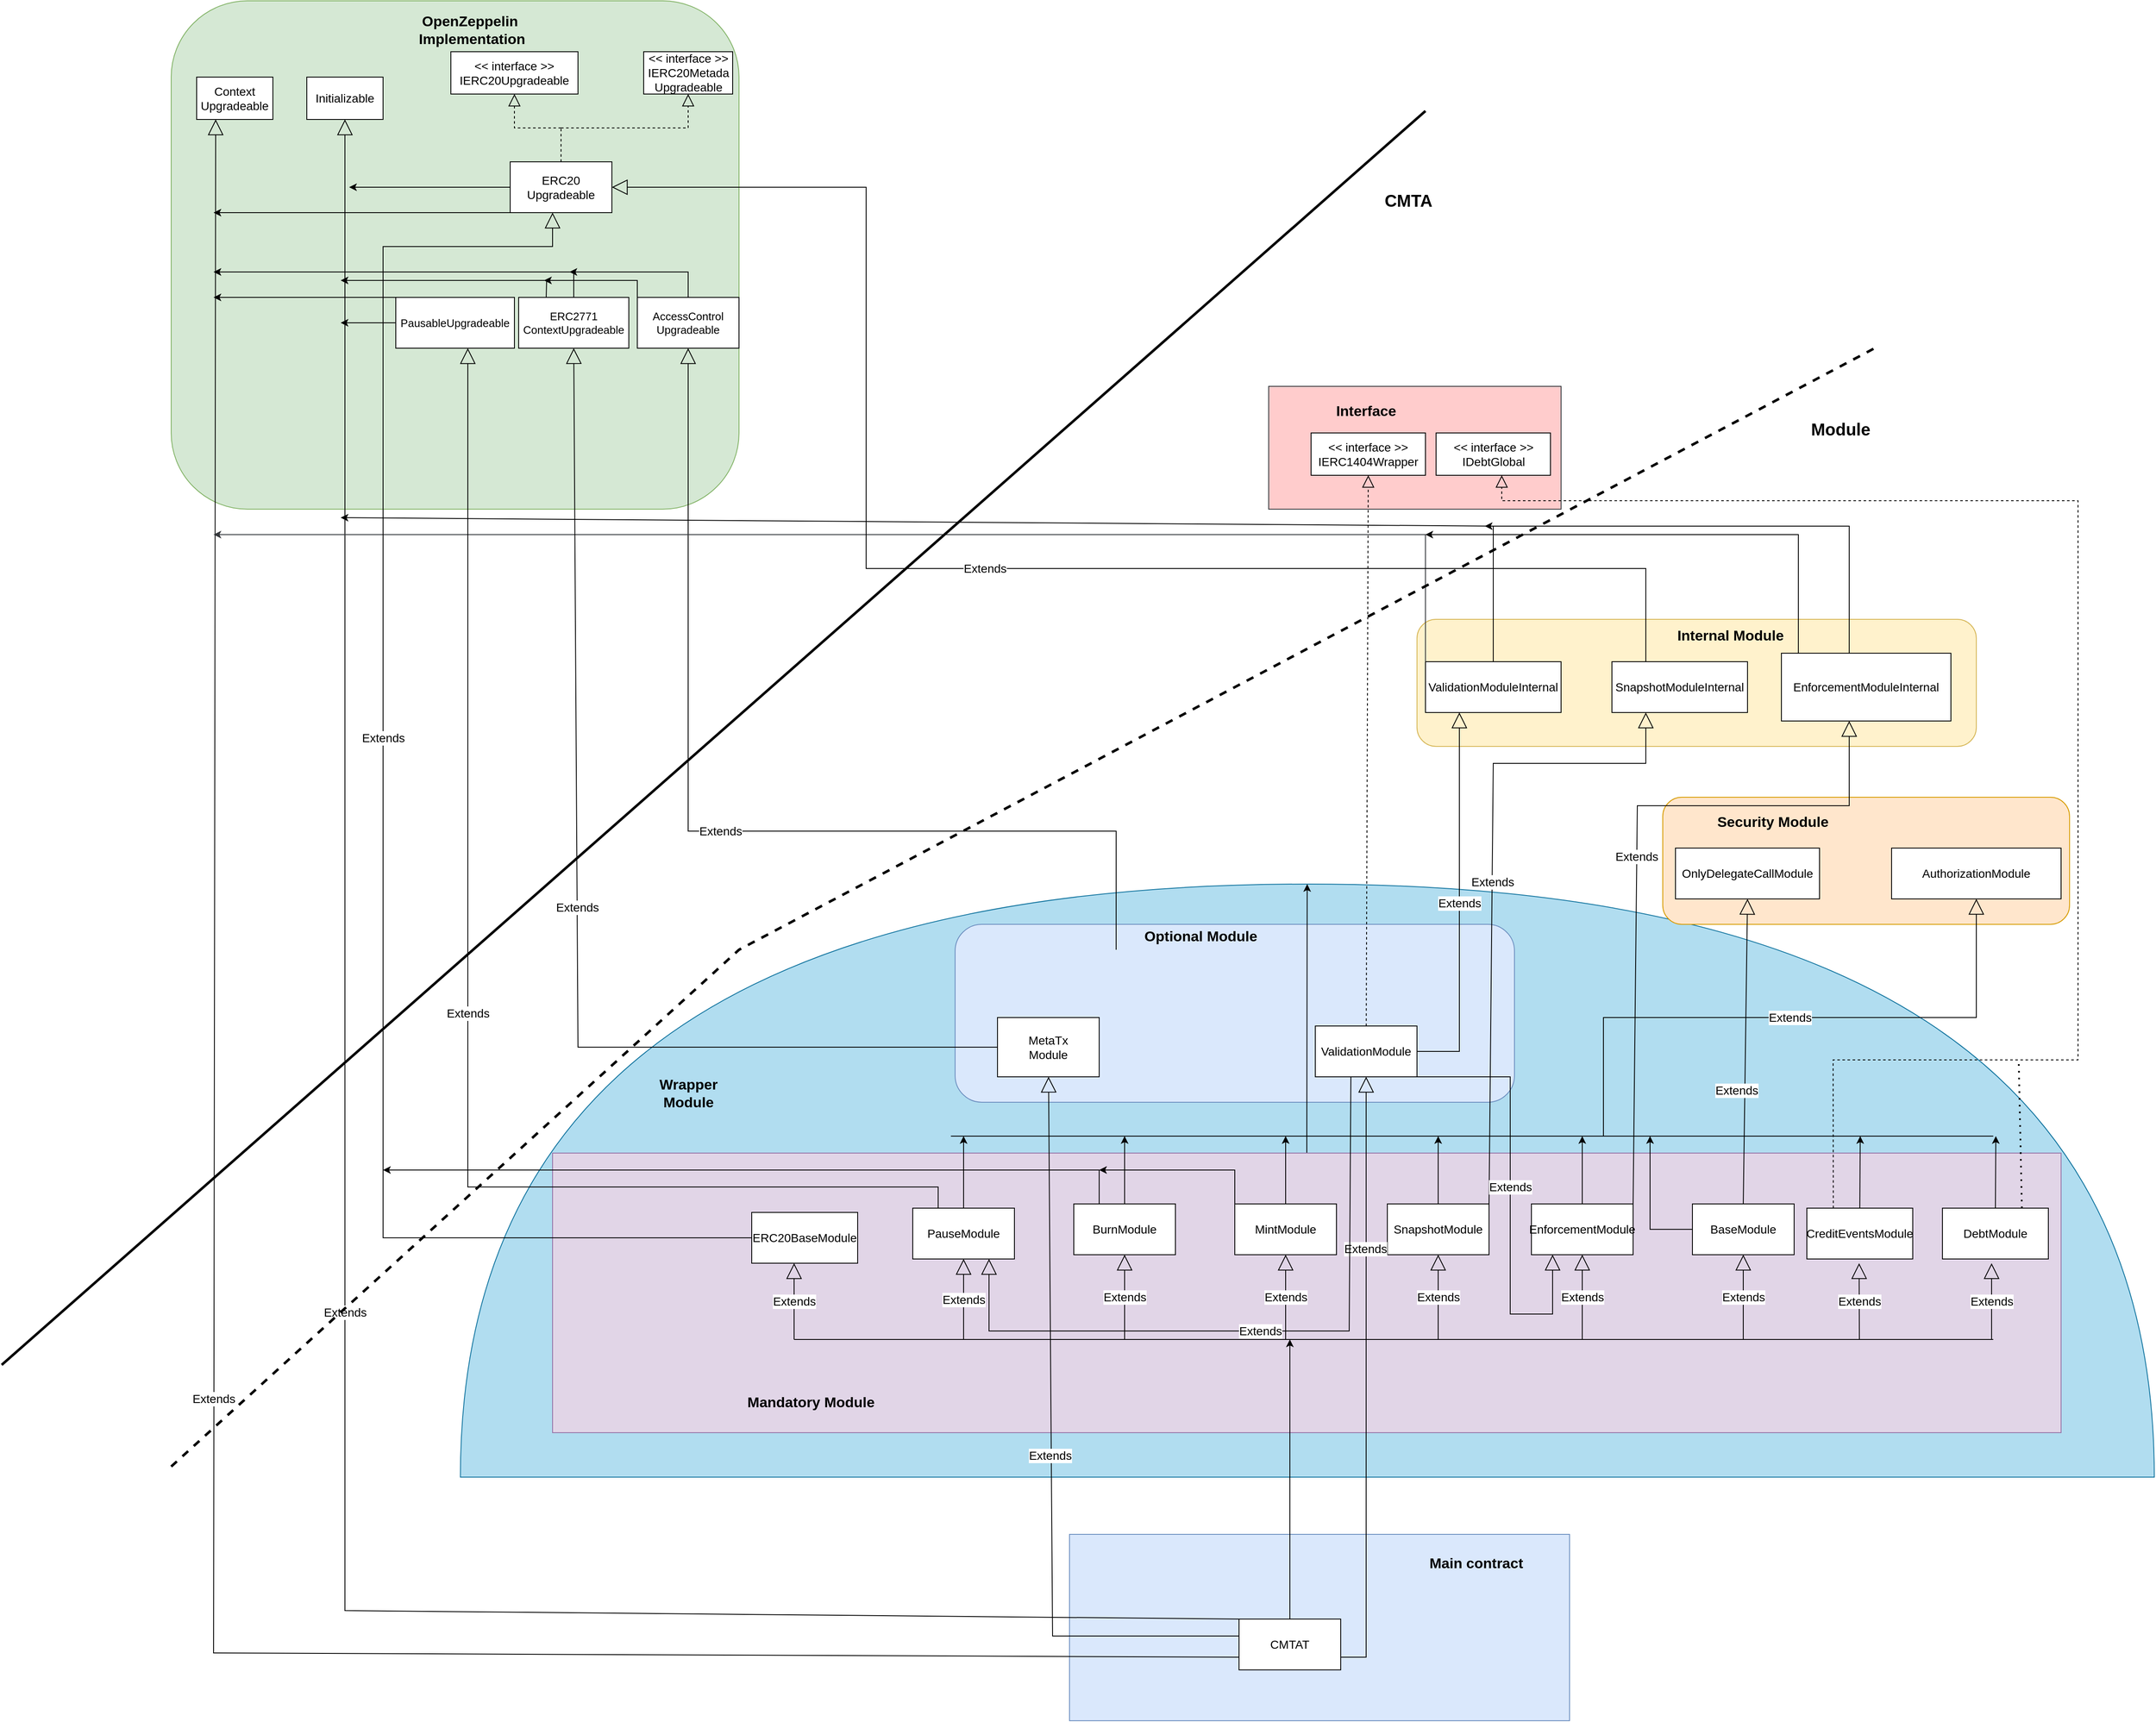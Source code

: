 <mxfile version="20.6.2" type="device"><diagram id="oAjNNHCSHPXbBcMJOCez" name="Architecture"><mxGraphModel dx="5163" dy="2530" grid="1" gridSize="10" guides="1" tooltips="1" connect="1" arrows="1" fold="1" page="1" pageScale="1" pageWidth="1100" pageHeight="850" background="#FFFFFF" math="0" shadow="0"><root><mxCell id="0"/><mxCell id="1" parent="0"/><mxCell id="ZY6H9djLRfXlNV0i17z7-17" value="" style="rounded=0;whiteSpace=wrap;html=1;fillColor=#ffcccc;strokeColor=#36393d;fontSize=14;" parent="1" vertex="1"><mxGeometry x="795" y="25" width="345" height="145" as="geometry"/></mxCell><mxCell id="ZY6H9djLRfXlNV0i17z7-16" value="" style="shape=or;whiteSpace=wrap;html=1;rotation=-90;fillColor=#b1ddf0;strokeColor=#10739e;fontSize=14;" parent="1" vertex="1"><mxGeometry x="490.63" y="-36.87" width="700" height="1998.75" as="geometry"/></mxCell><mxCell id="ZY6H9djLRfXlNV0i17z7-10" value="" style="rounded=1;whiteSpace=wrap;html=1;fillColor=#dae8fc;strokeColor=#6c8ebf;fontSize=14;" parent="1" vertex="1"><mxGeometry x="425" y="660" width="660" height="210" as="geometry"/></mxCell><mxCell id="jnr7dqyDoXrpv24DwmiY-5" value="" style="rounded=1;whiteSpace=wrap;html=1;fillColor=#ffe6cc;strokeColor=#d79b00;fontSize=14;" parent="1" vertex="1"><mxGeometry x="1260" y="510" width="480" height="150" as="geometry"/></mxCell><mxCell id="qmPB2_qqOMWaO2DkT0XT-3" style="edgeStyle=orthogonalEdgeStyle;rounded=0;orthogonalLoop=1;jettySize=auto;html=1;" edge="1" parent="1" source="K3fvaay8qHjt6Y1vxrPP-103" target="ZY6H9djLRfXlNV0i17z7-16"><mxGeometry relative="1" as="geometry"/></mxCell><mxCell id="K3fvaay8qHjt6Y1vxrPP-103" value="" style="rounded=0;whiteSpace=wrap;html=1;fillColor=#e1d5e7;strokeColor=#9673a6;fontSize=14;" parent="1" vertex="1"><mxGeometry x="-50" y="930" width="1780" height="330" as="geometry"/></mxCell><mxCell id="K3fvaay8qHjt6Y1vxrPP-90" value="" style="rounded=0;whiteSpace=wrap;html=1;fillColor=#dae8fc;strokeColor=#6c8ebf;fontSize=14;" parent="1" vertex="1"><mxGeometry x="560" y="1380" width="590" height="220" as="geometry"/></mxCell><mxCell id="K3fvaay8qHjt6Y1vxrPP-56" value="" style="rounded=1;whiteSpace=wrap;html=1;fillColor=#fff2cc;strokeColor=#d6b656;fontSize=14;" parent="1" vertex="1"><mxGeometry x="970" y="300" width="660" height="150" as="geometry"/></mxCell><mxCell id="K3fvaay8qHjt6Y1vxrPP-1" value="" style="rounded=1;whiteSpace=wrap;html=1;fillColor=#d5e8d4;strokeColor=#82b366;fontSize=14;" parent="1" vertex="1"><mxGeometry x="-500" y="-430" width="670" height="600" as="geometry"/></mxCell><mxCell id="K3fvaay8qHjt6Y1vxrPP-2" value="Context&lt;br style=&quot;font-size: 14px;&quot;&gt;Upgradeable" style="rounded=0;whiteSpace=wrap;html=1;fontSize=14;" parent="1" vertex="1"><mxGeometry x="-470" y="-340" width="90" height="50" as="geometry"/></mxCell><mxCell id="K3fvaay8qHjt6Y1vxrPP-5" value="&amp;lt;&amp;lt; interface &amp;gt;&amp;gt;&lt;br style=&quot;font-size: 14px;&quot;&gt;IERC20Upgradeable" style="rounded=0;whiteSpace=wrap;html=1;fontSize=14;" parent="1" vertex="1"><mxGeometry x="-170" y="-370" width="150" height="50" as="geometry"/></mxCell><mxCell id="K3fvaay8qHjt6Y1vxrPP-6" value="&amp;lt;&amp;lt; interface &amp;gt;&amp;gt;&lt;br style=&quot;font-size: 14px;&quot;&gt;IERC20Metada&lt;br style=&quot;font-size: 14px;&quot;&gt;Upgradeable" style="rounded=0;whiteSpace=wrap;html=1;fontSize=14;" parent="1" vertex="1"><mxGeometry x="57.5" y="-370" width="105" height="50" as="geometry"/></mxCell><mxCell id="K3fvaay8qHjt6Y1vxrPP-7" value="ERC20&lt;br style=&quot;font-size: 14px;&quot;&gt;Upgradeable" style="rounded=0;whiteSpace=wrap;html=1;fontSize=14;" parent="1" vertex="1"><mxGeometry x="-100" y="-240" width="120" height="60" as="geometry"/></mxCell><mxCell id="K3fvaay8qHjt6Y1vxrPP-9" value="ERC2771&lt;br style=&quot;font-size: 13px;&quot;&gt;ContextUpgradeable" style="rounded=0;whiteSpace=wrap;html=1;fontSize=13;" parent="1" vertex="1"><mxGeometry x="-90" y="-80" width="130" height="60" as="geometry"/></mxCell><mxCell id="K3fvaay8qHjt6Y1vxrPP-10" value="AccessControl&lt;br style=&quot;font-size: 13px;&quot;&gt;Upgradeable" style="rounded=0;whiteSpace=wrap;html=1;fontSize=13;" parent="1" vertex="1"><mxGeometry x="50" y="-80" width="120" height="60" as="geometry"/></mxCell><mxCell id="K3fvaay8qHjt6Y1vxrPP-11" value="PausableUpgradeable" style="rounded=0;whiteSpace=wrap;html=1;fontSize=13;" parent="1" vertex="1"><mxGeometry x="-235" y="-80" width="140" height="60" as="geometry"/></mxCell><mxCell id="K3fvaay8qHjt6Y1vxrPP-12" value="PauseModule" style="rounded=0;whiteSpace=wrap;html=1;fontSize=14;" parent="1" vertex="1"><mxGeometry x="375" y="995" width="120" height="60" as="geometry"/></mxCell><mxCell id="K3fvaay8qHjt6Y1vxrPP-13" value="MetaTx&lt;br style=&quot;font-size: 14px;&quot;&gt;Module" style="rounded=0;whiteSpace=wrap;html=1;fontSize=14;" parent="1" vertex="1"><mxGeometry x="475" y="770" width="120" height="70" as="geometry"/></mxCell><mxCell id="K3fvaay8qHjt6Y1vxrPP-14" value="AuthorizationModule" style="rounded=0;whiteSpace=wrap;html=1;fontSize=14;" parent="1" vertex="1"><mxGeometry x="1530" y="570" width="200" height="60" as="geometry"/></mxCell><mxCell id="K3fvaay8qHjt6Y1vxrPP-15" value="MintModule" style="rounded=0;whiteSpace=wrap;html=1;fontSize=14;" parent="1" vertex="1"><mxGeometry x="755" y="990" width="120" height="60" as="geometry"/></mxCell><mxCell id="K3fvaay8qHjt6Y1vxrPP-16" value="BurnModule" style="rounded=0;whiteSpace=wrap;html=1;fontSize=14;" parent="1" vertex="1"><mxGeometry x="565" y="990" width="120" height="60" as="geometry"/></mxCell><mxCell id="K3fvaay8qHjt6Y1vxrPP-19" value="EnforcementModuleInternal" style="rounded=0;whiteSpace=wrap;html=1;fontSize=14;" parent="1" vertex="1"><mxGeometry x="1400" y="340" width="200" height="80" as="geometry"/></mxCell><mxCell id="K3fvaay8qHjt6Y1vxrPP-20" value="ValidationModuleInternal" style="rounded=0;whiteSpace=wrap;html=1;fontSize=14;" parent="1" vertex="1"><mxGeometry x="980" y="350" width="160" height="60" as="geometry"/></mxCell><mxCell id="K3fvaay8qHjt6Y1vxrPP-21" value="BaseModule" style="rounded=0;whiteSpace=wrap;html=1;fontSize=14;" parent="1" vertex="1"><mxGeometry x="1295" y="990" width="120" height="60" as="geometry"/></mxCell><mxCell id="K3fvaay8qHjt6Y1vxrPP-22" value="Extends" style="endArrow=block;endSize=16;endFill=0;html=1;rounded=0;entryX=0.5;entryY=1;entryDx=0;entryDy=0;exitX=0.5;exitY=0;exitDx=0;exitDy=0;fontSize=14;" parent="1" target="K3fvaay8qHjt6Y1vxrPP-10" edge="1"><mxGeometry width="160" relative="1" as="geometry"><mxPoint x="615" y="690" as="sourcePoint"/><mxPoint x="330" y="420" as="targetPoint"/><Array as="points"><mxPoint x="615" y="550"/><mxPoint x="110" y="550"/></Array></mxGeometry></mxCell><mxCell id="K3fvaay8qHjt6Y1vxrPP-33" value="CMTAT" style="rounded=0;whiteSpace=wrap;html=1;fontSize=14;" parent="1" vertex="1"><mxGeometry x="760" y="1480" width="120" height="60" as="geometry"/></mxCell><mxCell id="K3fvaay8qHjt6Y1vxrPP-37" value="SnapshotModuleInternal" style="rounded=0;whiteSpace=wrap;html=1;fontSize=14;" parent="1" vertex="1"><mxGeometry x="1200" y="350" width="160" height="60" as="geometry"/></mxCell><mxCell id="K3fvaay8qHjt6Y1vxrPP-42" value="ValidationModule" style="rounded=0;whiteSpace=wrap;html=1;fontSize=14;" parent="1" vertex="1"><mxGeometry x="850" y="780" width="120" height="60" as="geometry"/></mxCell><mxCell id="K3fvaay8qHjt6Y1vxrPP-44" value="EnforcementModule" style="rounded=0;whiteSpace=wrap;html=1;fontSize=14;" parent="1" vertex="1"><mxGeometry x="1105" y="990" width="120" height="60" as="geometry"/></mxCell><mxCell id="K3fvaay8qHjt6Y1vxrPP-49" value="SnapshotModule" style="rounded=0;whiteSpace=wrap;html=1;fontSize=14;" parent="1" vertex="1"><mxGeometry x="935" y="990" width="120" height="60" as="geometry"/></mxCell><mxCell id="K3fvaay8qHjt6Y1vxrPP-53" value="&lt;b style=&quot;font-size: 17px;&quot;&gt;OpenZeppelin&amp;nbsp;&lt;br style=&quot;font-size: 17px;&quot;&gt;Implementation&lt;/b&gt;" style="text;html=1;strokeColor=none;fillColor=none;align=center;verticalAlign=middle;whiteSpace=wrap;rounded=0;fontSize=17;" parent="1" vertex="1"><mxGeometry x="-330" y="-410" width="370" height="30" as="geometry"/></mxCell><mxCell id="K3fvaay8qHjt6Y1vxrPP-57" value="&lt;b style=&quot;font-size: 17px;&quot;&gt;Internal Module&lt;/b&gt;" style="text;html=1;strokeColor=none;fillColor=none;align=center;verticalAlign=middle;whiteSpace=wrap;rounded=0;fontSize=17;" parent="1" vertex="1"><mxGeometry x="1260" y="305" width="160" height="30" as="geometry"/></mxCell><mxCell id="K3fvaay8qHjt6Y1vxrPP-66" style="edgeStyle=orthogonalEdgeStyle;rounded=0;orthogonalLoop=1;jettySize=auto;html=1;exitX=0.5;exitY=1;exitDx=0;exitDy=0;fontSize=14;" parent="1" edge="1"><mxGeometry relative="1" as="geometry"><mxPoint x="565" y="860" as="sourcePoint"/><mxPoint x="565" y="860" as="targetPoint"/></mxGeometry></mxCell><mxCell id="K3fvaay8qHjt6Y1vxrPP-99" value="Initializable" style="rounded=0;whiteSpace=wrap;html=1;fontSize=14;" parent="1" vertex="1"><mxGeometry x="-340" y="-340" width="90" height="50" as="geometry"/></mxCell><mxCell id="K3fvaay8qHjt6Y1vxrPP-105" value="Wrapper &lt;br style=&quot;font-size: 17px;&quot;&gt;Module" style="text;strokeColor=none;fillColor=none;html=1;fontSize=17;fontStyle=1;verticalAlign=middle;align=center;" parent="1" vertex="1"><mxGeometry x="40" y="840" width="140" height="40" as="geometry"/></mxCell><mxCell id="K3fvaay8qHjt6Y1vxrPP-108" value="Extends" style="endArrow=block;endSize=16;endFill=0;html=1;rounded=0;exitX=0;exitY=0.75;exitDx=0;exitDy=0;entryX=0.25;entryY=1;entryDx=0;entryDy=0;fontSize=14;" parent="1" source="K3fvaay8qHjt6Y1vxrPP-33" target="K3fvaay8qHjt6Y1vxrPP-2" edge="1"><mxGeometry width="160" relative="1" as="geometry"><mxPoint x="740" y="1520" as="sourcePoint"/><mxPoint x="-440" y="-270" as="targetPoint"/><Array as="points"><mxPoint x="-450" y="1520"/></Array></mxGeometry></mxCell><mxCell id="K3fvaay8qHjt6Y1vxrPP-109" value="Extends" style="endArrow=block;endSize=16;endFill=0;html=1;rounded=0;entryX=0.5;entryY=1;entryDx=0;entryDy=0;exitX=0;exitY=0;exitDx=0;exitDy=0;fontSize=14;" parent="1" source="K3fvaay8qHjt6Y1vxrPP-33" target="K3fvaay8qHjt6Y1vxrPP-99" edge="1"><mxGeometry width="160" relative="1" as="geometry"><mxPoint x="670" y="1330" as="sourcePoint"/><mxPoint x="-130" y="170" as="targetPoint"/><Array as="points"><mxPoint x="-295" y="1470"/></Array></mxGeometry></mxCell><mxCell id="K3fvaay8qHjt6Y1vxrPP-114" value="" style="endArrow=classic;html=1;rounded=0;fontSize=14;" parent="1" edge="1"><mxGeometry width="50" height="50" relative="1" as="geometry"><mxPoint x="1480" y="340" as="sourcePoint"/><mxPoint x="1050" y="190" as="targetPoint"/><Array as="points"><mxPoint x="1480" y="190"/></Array></mxGeometry></mxCell><mxCell id="K3fvaay8qHjt6Y1vxrPP-119" value="" style="endArrow=classic;html=1;rounded=0;fontSize=14;exitX=0.5;exitY=0;exitDx=0;exitDy=0;" parent="1" source="K3fvaay8qHjt6Y1vxrPP-20" edge="1"><mxGeometry width="50" height="50" relative="1" as="geometry"><mxPoint x="640" y="180" as="sourcePoint"/><mxPoint x="-300" y="180" as="targetPoint"/><Array as="points"><mxPoint x="1060" y="190"/></Array></mxGeometry></mxCell><mxCell id="K3fvaay8qHjt6Y1vxrPP-121" value="&amp;lt;&amp;lt; interface &amp;gt;&amp;gt;&lt;br style=&quot;font-size: 14px;&quot;&gt;IERC1404Wrapper" style="rounded=0;whiteSpace=wrap;html=1;fontSize=14;" parent="1" vertex="1"><mxGeometry x="845" y="80" width="135" height="50" as="geometry"/></mxCell><mxCell id="K3fvaay8qHjt6Y1vxrPP-127" value="" style="endArrow=none;dashed=1;html=1;rounded=0;fontSize=14;exitX=0.5;exitY=0;exitDx=0;exitDy=0;" parent="1" source="K3fvaay8qHjt6Y1vxrPP-7" edge="1"><mxGeometry width="50" height="50" relative="1" as="geometry"><mxPoint x="40" y="-210" as="sourcePoint"/><mxPoint x="-40" y="-280" as="targetPoint"/><Array as="points"/></mxGeometry></mxCell><mxCell id="K3fvaay8qHjt6Y1vxrPP-128" value="" style="endArrow=block;dashed=1;endFill=0;endSize=12;html=1;rounded=0;fontSize=14;entryX=0.5;entryY=1;entryDx=0;entryDy=0;" parent="1" target="K3fvaay8qHjt6Y1vxrPP-6" edge="1"><mxGeometry width="160" relative="1" as="geometry"><mxPoint x="-40" y="-280" as="sourcePoint"/><mxPoint x="170" y="-260" as="targetPoint"/><Array as="points"><mxPoint x="110" y="-280"/></Array></mxGeometry></mxCell><mxCell id="K3fvaay8qHjt6Y1vxrPP-129" value="" style="endArrow=block;dashed=1;endFill=0;endSize=12;html=1;rounded=0;fontSize=14;entryX=0.5;entryY=1;entryDx=0;entryDy=0;" parent="1" target="K3fvaay8qHjt6Y1vxrPP-5" edge="1"><mxGeometry width="160" relative="1" as="geometry"><mxPoint x="-40" y="-280" as="sourcePoint"/><mxPoint x="-100" y="-310" as="targetPoint"/><Array as="points"><mxPoint x="-95" y="-280"/></Array></mxGeometry></mxCell><mxCell id="K3fvaay8qHjt6Y1vxrPP-130" value="" style="endArrow=block;dashed=1;endFill=0;endSize=12;html=1;rounded=0;fontSize=14;startArrow=none;entryX=0.5;entryY=1;entryDx=0;entryDy=0;" parent="1" source="K3fvaay8qHjt6Y1vxrPP-42" target="K3fvaay8qHjt6Y1vxrPP-121" edge="1"><mxGeometry width="160" relative="1" as="geometry"><mxPoint x="1730.613" y="167.823" as="sourcePoint"/><mxPoint x="1720" y="730" as="targetPoint"/><Array as="points"/></mxGeometry></mxCell><mxCell id="K3fvaay8qHjt6Y1vxrPP-131" value="" style="endArrow=classic;html=1;rounded=0;fontSize=14;exitX=0;exitY=0;exitDx=0;exitDy=0;fillColor=#eeeeee;strokeColor=#36393d;" parent="1" source="K3fvaay8qHjt6Y1vxrPP-20" edge="1"><mxGeometry width="50" height="50" relative="1" as="geometry"><mxPoint x="1070" y="360" as="sourcePoint"/><mxPoint x="-450" y="200" as="targetPoint"/><Array as="points"><mxPoint x="980" y="200"/></Array></mxGeometry></mxCell><mxCell id="K3fvaay8qHjt6Y1vxrPP-133" value="" style="endArrow=classic;html=1;rounded=0;fontSize=14;" parent="1" edge="1"><mxGeometry width="50" height="50" relative="1" as="geometry"><mxPoint x="1420" y="340" as="sourcePoint"/><mxPoint x="980" y="200" as="targetPoint"/><Array as="points"><mxPoint x="1420" y="280"/><mxPoint x="1420" y="200"/></Array></mxGeometry></mxCell><mxCell id="jnr7dqyDoXrpv24DwmiY-1" value="ERC20BaseModule" style="rounded=0;whiteSpace=wrap;html=1;fontSize=14;" parent="1" vertex="1"><mxGeometry x="185" y="1000" width="125" height="60" as="geometry"/></mxCell><mxCell id="jnr7dqyDoXrpv24DwmiY-6" value="&lt;b style=&quot;font-size: 17px;&quot;&gt;Security Module&lt;/b&gt;" style="text;html=1;strokeColor=none;fillColor=none;align=center;verticalAlign=middle;whiteSpace=wrap;rounded=0;fontSize=17;" parent="1" vertex="1"><mxGeometry x="1310" y="525" width="160" height="30" as="geometry"/></mxCell><mxCell id="jnr7dqyDoXrpv24DwmiY-7" value="OnlyDelegateCallModule" style="rounded=0;whiteSpace=wrap;html=1;fontSize=14;" parent="1" vertex="1"><mxGeometry x="1275" y="570" width="170" height="60" as="geometry"/></mxCell><mxCell id="F2aemvWkmD0VyTByi4Y_-4" value="Extends" style="endArrow=block;endSize=16;endFill=0;html=1;rounded=0;fontSize=14;" parent="1" edge="1"><mxGeometry width="160" relative="1" as="geometry"><mxPoint x="235" y="1150" as="sourcePoint"/><mxPoint x="235" y="1060" as="targetPoint"/><Array as="points"/></mxGeometry></mxCell><mxCell id="F2aemvWkmD0VyTByi4Y_-5" value="Extends" style="endArrow=block;endSize=16;endFill=0;html=1;rounded=0;entryX=0.5;entryY=1;entryDx=0;entryDy=0;fontSize=14;" parent="1" target="K3fvaay8qHjt6Y1vxrPP-12" edge="1"><mxGeometry width="160" relative="1" as="geometry"><mxPoint x="435" y="1150" as="sourcePoint"/><mxPoint x="245" y="1070" as="targetPoint"/><Array as="points"/></mxGeometry></mxCell><mxCell id="F2aemvWkmD0VyTByi4Y_-6" value="Extends" style="endArrow=block;endSize=16;endFill=0;html=1;rounded=0;entryX=0.5;entryY=1;entryDx=0;entryDy=0;fontSize=14;" parent="1" target="K3fvaay8qHjt6Y1vxrPP-16" edge="1"><mxGeometry width="160" relative="1" as="geometry"><mxPoint x="625" y="1150" as="sourcePoint"/><mxPoint x="445" y="1065" as="targetPoint"/><Array as="points"/></mxGeometry></mxCell><mxCell id="F2aemvWkmD0VyTByi4Y_-7" value="Extends" style="endArrow=block;endSize=16;endFill=0;html=1;rounded=0;entryX=0.5;entryY=1;entryDx=0;entryDy=0;fontSize=14;" parent="1" target="K3fvaay8qHjt6Y1vxrPP-15" edge="1"><mxGeometry width="160" relative="1" as="geometry"><mxPoint x="815" y="1150" as="sourcePoint"/><mxPoint x="635" y="1060" as="targetPoint"/><Array as="points"/></mxGeometry></mxCell><mxCell id="F2aemvWkmD0VyTByi4Y_-8" value="Extends" style="endArrow=block;endSize=16;endFill=0;html=1;rounded=0;entryX=0.5;entryY=1;entryDx=0;entryDy=0;fontSize=14;" parent="1" target="K3fvaay8qHjt6Y1vxrPP-49" edge="1"><mxGeometry width="160" relative="1" as="geometry"><mxPoint x="995" y="1150" as="sourcePoint"/><mxPoint x="825" y="1060" as="targetPoint"/><Array as="points"/></mxGeometry></mxCell><mxCell id="F2aemvWkmD0VyTByi4Y_-9" value="Extends" style="endArrow=block;endSize=16;endFill=0;html=1;rounded=0;entryX=0.5;entryY=1;entryDx=0;entryDy=0;fontSize=14;" parent="1" target="K3fvaay8qHjt6Y1vxrPP-44" edge="1"><mxGeometry width="160" relative="1" as="geometry"><mxPoint x="1165" y="1150" as="sourcePoint"/><mxPoint x="1005" y="1060" as="targetPoint"/><Array as="points"/></mxGeometry></mxCell><mxCell id="F2aemvWkmD0VyTByi4Y_-10" value="Extends" style="endArrow=block;endSize=16;endFill=0;html=1;rounded=0;entryX=0.5;entryY=1;entryDx=0;entryDy=0;fontSize=14;" parent="1" target="K3fvaay8qHjt6Y1vxrPP-21" edge="1"><mxGeometry width="160" relative="1" as="geometry"><mxPoint x="1355" y="1150" as="sourcePoint"/><mxPoint x="1175" y="1060" as="targetPoint"/><Array as="points"/></mxGeometry></mxCell><mxCell id="F2aemvWkmD0VyTByi4Y_-11" value="" style="endArrow=none;html=1;fontFamily=Helvetica;fontSize=14;fontColor=default;align=center;strokeColor=default;" parent="1" edge="1"><mxGeometry width="50" height="50" relative="1" as="geometry"><mxPoint x="235" y="1150" as="sourcePoint"/><mxPoint x="1650" y="1150" as="targetPoint"/></mxGeometry></mxCell><mxCell id="F2aemvWkmD0VyTByi4Y_-12" value="" style="endArrow=classic;html=1;rounded=0;exitX=0.5;exitY=0;exitDx=0;exitDy=0;fontSize=14;" parent="1" source="K3fvaay8qHjt6Y1vxrPP-33" edge="1"><mxGeometry width="50" height="50" relative="1" as="geometry"><mxPoint x="800" y="1020" as="sourcePoint"/><mxPoint x="820" y="1150" as="targetPoint"/></mxGeometry></mxCell><mxCell id="F2aemvWkmD0VyTByi4Y_-13" value="Extends" style="endArrow=block;endSize=16;endFill=0;html=1;rounded=0;entryX=0.5;entryY=1;entryDx=0;entryDy=0;fontSize=14;" parent="1" target="K3fvaay8qHjt6Y1vxrPP-14" edge="1"><mxGeometry width="160" relative="1" as="geometry"><mxPoint x="1190" y="910" as="sourcePoint"/><mxPoint x="215" y="1050" as="targetPoint"/><Array as="points"><mxPoint x="1190" y="770"/><mxPoint x="1630" y="770"/></Array></mxGeometry></mxCell><mxCell id="F2aemvWkmD0VyTByi4Y_-14" value="" style="endArrow=none;html=1;rounded=0;fontSize=14;" parent="1" edge="1"><mxGeometry width="50" height="50" relative="1" as="geometry"><mxPoint x="420" y="910" as="sourcePoint"/><mxPoint x="1650" y="910" as="targetPoint"/></mxGeometry></mxCell><mxCell id="F2aemvWkmD0VyTByi4Y_-16" value="" style="endArrow=classic;html=1;rounded=0;exitX=0.5;exitY=0;exitDx=0;exitDy=0;fontSize=14;" parent="1" source="K3fvaay8qHjt6Y1vxrPP-12" edge="1"><mxGeometry width="50" height="50" relative="1" as="geometry"><mxPoint x="245" y="1010" as="sourcePoint"/><mxPoint x="435" y="910" as="targetPoint"/></mxGeometry></mxCell><mxCell id="F2aemvWkmD0VyTByi4Y_-17" value="" style="endArrow=classic;html=1;rounded=0;exitX=0.5;exitY=0;exitDx=0;exitDy=0;fontSize=14;" parent="1" source="K3fvaay8qHjt6Y1vxrPP-16" edge="1"><mxGeometry width="50" height="50" relative="1" as="geometry"><mxPoint x="255" y="1020" as="sourcePoint"/><mxPoint x="625" y="910" as="targetPoint"/></mxGeometry></mxCell><mxCell id="F2aemvWkmD0VyTByi4Y_-18" value="" style="endArrow=classic;html=1;rounded=0;exitX=0.5;exitY=0;exitDx=0;exitDy=0;fontSize=14;" parent="1" source="K3fvaay8qHjt6Y1vxrPP-15" edge="1"><mxGeometry width="50" height="50" relative="1" as="geometry"><mxPoint x="265" y="1030" as="sourcePoint"/><mxPoint x="815" y="910" as="targetPoint"/></mxGeometry></mxCell><mxCell id="F2aemvWkmD0VyTByi4Y_-19" value="" style="endArrow=classic;html=1;rounded=0;exitX=0.5;exitY=0;exitDx=0;exitDy=0;fontSize=14;" parent="1" source="K3fvaay8qHjt6Y1vxrPP-49" edge="1"><mxGeometry width="50" height="50" relative="1" as="geometry"><mxPoint x="825" y="1000" as="sourcePoint"/><mxPoint x="995" y="910" as="targetPoint"/></mxGeometry></mxCell><mxCell id="F2aemvWkmD0VyTByi4Y_-20" value="" style="endArrow=classic;html=1;rounded=0;exitX=0.5;exitY=0;exitDx=0;exitDy=0;fontSize=14;" parent="1" source="K3fvaay8qHjt6Y1vxrPP-44" edge="1"><mxGeometry width="50" height="50" relative="1" as="geometry"><mxPoint x="825" y="1000" as="sourcePoint"/><mxPoint x="1165" y="910" as="targetPoint"/></mxGeometry></mxCell><mxCell id="F2aemvWkmD0VyTByi4Y_-21" value="" style="endArrow=classic;html=1;rounded=0;exitX=0;exitY=0.5;exitDx=0;exitDy=0;fontSize=14;" parent="1" source="K3fvaay8qHjt6Y1vxrPP-21" edge="1"><mxGeometry width="50" height="50" relative="1" as="geometry"><mxPoint x="835" y="1010" as="sourcePoint"/><mxPoint x="1245" y="910" as="targetPoint"/><Array as="points"><mxPoint x="1245" y="1020"/></Array></mxGeometry></mxCell><mxCell id="F2aemvWkmD0VyTByi4Y_-23" value="Extends" style="endArrow=block;endSize=16;endFill=0;html=1;rounded=0;startArrow=none;fontSize=14;" parent="1" target="K3fvaay8qHjt6Y1vxrPP-13" edge="1"><mxGeometry x="-0.018" width="160" relative="1" as="geometry"><mxPoint x="760" y="1500" as="sourcePoint"/><mxPoint x="555" y="860" as="targetPoint"/><Array as="points"><mxPoint x="540" y="1500"/></Array><mxPoint x="-1" y="-1" as="offset"/></mxGeometry></mxCell><mxCell id="F2aemvWkmD0VyTByi4Y_-24" value="Extends" style="endArrow=block;endSize=16;endFill=0;html=1;rounded=0;entryX=0.5;entryY=1;entryDx=0;entryDy=0;fontSize=14;" parent="1" target="K3fvaay8qHjt6Y1vxrPP-42" edge="1"><mxGeometry x="-0.018" width="160" relative="1" as="geometry"><mxPoint x="910" y="1240" as="sourcePoint"/><mxPoint x="895" y="860" as="targetPoint"/><Array as="points"><mxPoint x="910" y="1240"/></Array><mxPoint x="-1" y="-1" as="offset"/></mxGeometry></mxCell><mxCell id="F2aemvWkmD0VyTByi4Y_-25" value="Extends" style="endArrow=block;endSize=16;endFill=0;html=1;rounded=0;exitX=0.5;exitY=0;exitDx=0;exitDy=0;fontSize=14;entryX=0.5;entryY=1;entryDx=0;entryDy=0;" parent="1" source="K3fvaay8qHjt6Y1vxrPP-21" edge="1" target="jnr7dqyDoXrpv24DwmiY-7"><mxGeometry x="-0.25" y="10" width="160" relative="1" as="geometry"><mxPoint x="245" y="1160" as="sourcePoint"/><mxPoint x="1355" y="700" as="targetPoint"/><Array as="points"/><mxPoint y="1" as="offset"/></mxGeometry></mxCell><mxCell id="F2aemvWkmD0VyTByi4Y_-28" value="Extends" style="endArrow=block;endSize=16;endFill=0;html=1;rounded=0;entryX=0.5;entryY=1;entryDx=0;entryDy=0;exitX=0;exitY=0.5;exitDx=0;exitDy=0;fontSize=14;" parent="1" source="K3fvaay8qHjt6Y1vxrPP-13" target="K3fvaay8qHjt6Y1vxrPP-9" edge="1"><mxGeometry width="160" relative="1" as="geometry"><mxPoint x="480" y="805" as="sourcePoint"/><mxPoint x="250" y="880" as="targetPoint"/><Array as="points"><mxPoint x="220" y="805"/><mxPoint x="-20" y="805"/></Array></mxGeometry></mxCell><mxCell id="F2aemvWkmD0VyTByi4Y_-29" value="Extends" style="endArrow=block;endSize=16;endFill=0;html=1;rounded=0;exitX=0.25;exitY=0;exitDx=0;exitDy=0;fontSize=14;" parent="1" source="K3fvaay8qHjt6Y1vxrPP-12" edge="1"><mxGeometry width="160" relative="1" as="geometry"><mxPoint x="400" y="990" as="sourcePoint"/><mxPoint x="-150" y="-20" as="targetPoint"/><Array as="points"><mxPoint x="405" y="970"/><mxPoint x="320" y="970"/><mxPoint x="-150" y="970"/></Array></mxGeometry></mxCell><mxCell id="F2aemvWkmD0VyTByi4Y_-31" value="Extends" style="endArrow=block;endSize=16;endFill=0;html=1;rounded=0;exitX=0;exitY=0.5;exitDx=0;exitDy=0;fontSize=14;" parent="1" source="jnr7dqyDoXrpv24DwmiY-1" edge="1"><mxGeometry x="0.111" width="160" relative="1" as="geometry"><mxPoint x="250" y="970" as="sourcePoint"/><mxPoint x="-50" y="-180" as="targetPoint"/><Array as="points"><mxPoint x="-250" y="1030"/><mxPoint x="-250" y="-140"/><mxPoint x="-50" y="-140"/></Array><mxPoint as="offset"/></mxGeometry></mxCell><mxCell id="F2aemvWkmD0VyTByi4Y_-33" value="" style="endArrow=classic;html=1;rounded=0;exitX=0.25;exitY=0;exitDx=0;exitDy=0;fontSize=14;" parent="1" source="K3fvaay8qHjt6Y1vxrPP-16" edge="1"><mxGeometry width="50" height="50" relative="1" as="geometry"><mxPoint x="595" y="970" as="sourcePoint"/><mxPoint x="-250" y="950" as="targetPoint"/><Array as="points"><mxPoint x="595" y="950"/><mxPoint x="305" y="950"/></Array></mxGeometry></mxCell><mxCell id="F2aemvWkmD0VyTByi4Y_-34" value="" style="endArrow=classic;html=1;rounded=0;exitX=0;exitY=0;exitDx=0;exitDy=0;fontSize=14;" parent="1" source="K3fvaay8qHjt6Y1vxrPP-15" edge="1"><mxGeometry width="50" height="50" relative="1" as="geometry"><mxPoint x="715" y="990" as="sourcePoint"/><mxPoint x="595" y="950" as="targetPoint"/><Array as="points"><mxPoint x="755" y="950"/></Array></mxGeometry></mxCell><mxCell id="ZY6H9djLRfXlNV0i17z7-2" value="Extends" style="endArrow=block;endSize=16;endFill=0;html=1;rounded=0;exitX=1;exitY=0;exitDx=0;exitDy=0;fontSize=14;" parent="1" source="K3fvaay8qHjt6Y1vxrPP-44" edge="1"><mxGeometry width="160" relative="1" as="geometry"><mxPoint x="1120" y="810" as="sourcePoint"/><mxPoint x="1480" y="420" as="targetPoint"/><Array as="points"><mxPoint x="1230" y="520"/><mxPoint x="1480" y="520"/><mxPoint x="1480" y="480"/></Array></mxGeometry></mxCell><mxCell id="ZY6H9djLRfXlNV0i17z7-3" value="Extends" style="endArrow=block;endSize=16;endFill=0;html=1;rounded=0;exitX=1;exitY=0;exitDx=0;exitDy=0;entryX=0.25;entryY=1;entryDx=0;entryDy=0;fontSize=14;" parent="1" source="K3fvaay8qHjt6Y1vxrPP-49" target="K3fvaay8qHjt6Y1vxrPP-37" edge="1"><mxGeometry width="160" relative="1" as="geometry"><mxPoint x="1130" y="800" as="sourcePoint"/><mxPoint x="1490" y="430" as="targetPoint"/><Array as="points"><mxPoint x="1060" y="470"/><mxPoint x="1240" y="470"/></Array></mxGeometry></mxCell><mxCell id="ZY6H9djLRfXlNV0i17z7-4" value="Extends" style="endArrow=block;endSize=16;endFill=0;html=1;rounded=0;entryX=0.25;entryY=1;entryDx=0;entryDy=0;exitX=1;exitY=0.5;exitDx=0;exitDy=0;fontSize=14;" parent="1" source="K3fvaay8qHjt6Y1vxrPP-42" target="K3fvaay8qHjt6Y1vxrPP-20" edge="1"><mxGeometry width="160" relative="1" as="geometry"><mxPoint x="450" y="970" as="sourcePoint"/><mxPoint x="1040" y="410" as="targetPoint"/><Array as="points"><mxPoint x="1020" y="810"/><mxPoint x="1020" y="610"/></Array></mxGeometry></mxCell><mxCell id="ZY6H9djLRfXlNV0i17z7-5" value="Extends" style="endArrow=block;endSize=16;endFill=0;html=1;rounded=0;entryX=1;entryY=0.5;entryDx=0;entryDy=0;fontSize=14;" parent="1" target="K3fvaay8qHjt6Y1vxrPP-7" edge="1"><mxGeometry width="160" relative="1" as="geometry"><mxPoint x="1240" y="350" as="sourcePoint"/><mxPoint x="250" y="880" as="targetPoint"/><Array as="points"><mxPoint x="1240" y="240"/><mxPoint x="320" y="240"/><mxPoint x="320" y="-210"/></Array></mxGeometry></mxCell><mxCell id="ZY6H9djLRfXlNV0i17z7-11" value="&lt;b style=&quot;font-size: 17px;&quot;&gt;Optional Module&lt;/b&gt;" style="text;html=1;strokeColor=none;fillColor=none;align=center;verticalAlign=middle;whiteSpace=wrap;rounded=0;fontSize=17;" parent="1" vertex="1"><mxGeometry x="635" y="660" width="160" height="30" as="geometry"/></mxCell><mxCell id="ZY6H9djLRfXlNV0i17z7-12" value="&lt;b style=&quot;font-size: 17px;&quot;&gt;Mandatory Module&lt;/b&gt;" style="text;html=1;strokeColor=none;fillColor=none;align=center;verticalAlign=middle;whiteSpace=wrap;rounded=0;fontSize=17;" parent="1" vertex="1"><mxGeometry x="145" y="1210" width="220" height="30" as="geometry"/></mxCell><mxCell id="ZY6H9djLRfXlNV0i17z7-18" value="&lt;b style=&quot;font-size: 17px;&quot;&gt;Interface&lt;/b&gt;" style="text;html=1;strokeColor=none;fillColor=none;align=center;verticalAlign=middle;whiteSpace=wrap;rounded=0;fontSize=17;" parent="1" vertex="1"><mxGeometry x="830" y="40" width="160" height="30" as="geometry"/></mxCell><mxCell id="ZY6H9djLRfXlNV0i17z7-20" value="" style="endArrow=none;endSize=16;endFill=0;html=1;rounded=0;startArrow=none;entryX=1;entryY=0.75;entryDx=0;entryDy=0;fontSize=14;" parent="1" target="K3fvaay8qHjt6Y1vxrPP-33" edge="1"><mxGeometry x="-0.018" width="160" relative="1" as="geometry"><mxPoint x="910" y="1240" as="sourcePoint"/><mxPoint x="910" y="1510" as="targetPoint"/><Array as="points"><mxPoint x="910" y="1525"/></Array><mxPoint x="-1" y="-1" as="offset"/></mxGeometry></mxCell><mxCell id="ZY6H9djLRfXlNV0i17z7-33" value="" style="endArrow=none;html=1;rounded=0;strokeWidth=3;fontSize=14;" parent="1" edge="1"><mxGeometry width="50" height="50" relative="1" as="geometry"><mxPoint x="-700" y="1180" as="sourcePoint"/><mxPoint x="980" y="-300" as="targetPoint"/></mxGeometry></mxCell><mxCell id="ZY6H9djLRfXlNV0i17z7-34" value="&lt;b style=&quot;font-size: 20px;&quot;&gt;CMTA&lt;/b&gt;" style="text;html=1;strokeColor=none;fillColor=none;align=center;verticalAlign=middle;whiteSpace=wrap;rounded=0;fontSize=20;" parent="1" vertex="1"><mxGeometry x="880" y="-210" width="160" height="30" as="geometry"/></mxCell><mxCell id="ZY6H9djLRfXlNV0i17z7-35" value="" style="endArrow=none;html=1;rounded=0;strokeWidth=3;strokeColor=default;dashed=1;fontSize=14;" parent="1" edge="1"><mxGeometry width="50" height="50" relative="1" as="geometry"><mxPoint x="-500" y="1300" as="sourcePoint"/><mxPoint x="1510" y="-20" as="targetPoint"/><Array as="points"><mxPoint x="170" y="690"/></Array></mxGeometry></mxCell><mxCell id="ZY6H9djLRfXlNV0i17z7-36" value="&lt;b style=&quot;font-size: 20px;&quot;&gt;Module&lt;/b&gt;" style="text;html=1;strokeColor=none;fillColor=none;align=center;verticalAlign=middle;whiteSpace=wrap;rounded=0;fontSize=20;" parent="1" vertex="1"><mxGeometry x="1390" y="60" width="160" height="30" as="geometry"/></mxCell><mxCell id="ZY6H9djLRfXlNV0i17z7-37" value="&lt;b style=&quot;font-size: 17px;&quot;&gt;Main contract&lt;/b&gt;" style="text;html=1;strokeColor=none;fillColor=none;align=center;verticalAlign=middle;whiteSpace=wrap;rounded=0;fontSize=17;" parent="1" vertex="1"><mxGeometry x="960" y="1400" width="160" height="30" as="geometry"/></mxCell><mxCell id="ZY6H9djLRfXlNV0i17z7-38" value="Extends" style="endArrow=block;endSize=16;endFill=0;html=1;rounded=0;entryX=0.75;entryY=1;entryDx=0;entryDy=0;exitX=0.35;exitY=0.994;exitDx=0;exitDy=0;exitPerimeter=0;fontSize=14;" parent="1" source="K3fvaay8qHjt6Y1vxrPP-42" target="K3fvaay8qHjt6Y1vxrPP-12" edge="1"><mxGeometry width="160" relative="1" as="geometry"><mxPoint x="890" y="850" as="sourcePoint"/><mxPoint x="445.0" y="1065" as="targetPoint"/><Array as="points"><mxPoint x="890" y="1140"/><mxPoint x="465" y="1140"/></Array></mxGeometry></mxCell><mxCell id="ZY6H9djLRfXlNV0i17z7-39" value="Extends" style="endArrow=block;endSize=16;endFill=0;html=1;rounded=0;exitX=0.75;exitY=1;exitDx=0;exitDy=0;fontSize=14;" parent="1" source="K3fvaay8qHjt6Y1vxrPP-42" edge="1"><mxGeometry width="160" relative="1" as="geometry"><mxPoint x="445.0" y="1160" as="sourcePoint"/><mxPoint x="1130" y="1050" as="targetPoint"/><Array as="points"><mxPoint x="1080" y="840"/><mxPoint x="1080" y="1120"/><mxPoint x="1130" y="1120"/></Array></mxGeometry></mxCell><mxCell id="ZY6H9djLRfXlNV0i17z7-42" value="" style="endArrow=classic;html=1;rounded=0;strokeColor=default;strokeWidth=1;fontSize=14;exitX=0;exitY=1;exitDx=0;exitDy=0;" parent="1" source="K3fvaay8qHjt6Y1vxrPP-7" edge="1"><mxGeometry width="50" height="50" relative="1" as="geometry"><mxPoint x="-550" y="-130" as="sourcePoint"/><mxPoint x="-450" y="-180" as="targetPoint"/></mxGeometry></mxCell><mxCell id="ZY6H9djLRfXlNV0i17z7-43" value="" style="endArrow=classic;html=1;rounded=0;strokeColor=default;strokeWidth=1;fontSize=14;exitX=0;exitY=0.5;exitDx=0;exitDy=0;" parent="1" source="K3fvaay8qHjt6Y1vxrPP-7" edge="1"><mxGeometry width="50" height="50" relative="1" as="geometry"><mxPoint x="-90" y="-170" as="sourcePoint"/><mxPoint x="-290" y="-210" as="targetPoint"/></mxGeometry></mxCell><mxCell id="ZY6H9djLRfXlNV0i17z7-46" value="" style="endArrow=classic;html=1;rounded=0;strokeColor=default;strokeWidth=1;fontSize=14;exitX=0;exitY=0.5;exitDx=0;exitDy=0;" parent="1" source="K3fvaay8qHjt6Y1vxrPP-11" edge="1"><mxGeometry width="50" height="50" relative="1" as="geometry"><mxPoint x="-390" y="-20" as="sourcePoint"/><mxPoint x="-300" y="-50" as="targetPoint"/></mxGeometry></mxCell><mxCell id="ZY6H9djLRfXlNV0i17z7-47" value="" style="endArrow=classic;html=1;rounded=0;strokeColor=default;strokeWidth=1;fontSize=14;exitX=0;exitY=0;exitDx=0;exitDy=0;" parent="1" source="K3fvaay8qHjt6Y1vxrPP-11" edge="1"><mxGeometry width="50" height="50" relative="1" as="geometry"><mxPoint x="-200" y="-40" as="sourcePoint"/><mxPoint x="-450" y="-80" as="targetPoint"/></mxGeometry></mxCell><mxCell id="ZY6H9djLRfXlNV0i17z7-48" value="" style="endArrow=classic;html=1;rounded=0;strokeColor=default;strokeWidth=1;fontSize=14;exitX=0.5;exitY=0;exitDx=0;exitDy=0;" parent="1" source="K3fvaay8qHjt6Y1vxrPP-9" edge="1"><mxGeometry width="50" height="50" relative="1" as="geometry"><mxPoint x="-200" y="-70" as="sourcePoint"/><mxPoint x="-450" y="-110" as="targetPoint"/><Array as="points"><mxPoint x="-25" y="-110"/></Array></mxGeometry></mxCell><mxCell id="ZY6H9djLRfXlNV0i17z7-49" value="" style="endArrow=classic;html=1;rounded=0;strokeColor=default;strokeWidth=1;fontSize=14;exitX=0.25;exitY=0;exitDx=0;exitDy=0;" parent="1" source="K3fvaay8qHjt6Y1vxrPP-9" edge="1"><mxGeometry width="50" height="50" relative="1" as="geometry"><mxPoint x="-50" y="-90" as="sourcePoint"/><mxPoint x="-300" y="-100" as="targetPoint"/><Array as="points"><mxPoint x="-57" y="-100"/></Array></mxGeometry></mxCell><mxCell id="ZY6H9djLRfXlNV0i17z7-50" value="" style="endArrow=classic;html=1;rounded=0;strokeColor=default;strokeWidth=1;fontSize=14;exitX=0.5;exitY=0;exitDx=0;exitDy=0;" parent="1" source="K3fvaay8qHjt6Y1vxrPP-10" edge="1"><mxGeometry width="50" height="50" relative="1" as="geometry"><mxPoint x="-10" y="-70" as="sourcePoint"/><mxPoint x="-30" y="-110" as="targetPoint"/><Array as="points"><mxPoint x="110" y="-110"/></Array></mxGeometry></mxCell><mxCell id="ZY6H9djLRfXlNV0i17z7-51" value="" style="endArrow=classic;html=1;rounded=0;strokeColor=default;strokeWidth=1;fontSize=14;exitX=0;exitY=0;exitDx=0;exitDy=0;" parent="1" source="K3fvaay8qHjt6Y1vxrPP-10" edge="1"><mxGeometry width="50" height="50" relative="1" as="geometry"><mxPoint x="40" y="-110" as="sourcePoint"/><mxPoint x="-60" y="-100" as="targetPoint"/><Array as="points"><mxPoint x="50" y="-100"/></Array></mxGeometry></mxCell><mxCell id="qmPB2_qqOMWaO2DkT0XT-1" value="DebtModule" style="rounded=0;whiteSpace=wrap;html=1;fontSize=14;" vertex="1" parent="1"><mxGeometry x="1590" y="995" width="125" height="60" as="geometry"/></mxCell><mxCell id="qmPB2_qqOMWaO2DkT0XT-2" value="CreditEventsModule" style="rounded=0;whiteSpace=wrap;html=1;fontSize=14;" vertex="1" parent="1"><mxGeometry x="1430" y="995" width="125" height="60" as="geometry"/></mxCell><mxCell id="qmPB2_qqOMWaO2DkT0XT-4" value="Extends" style="endArrow=block;endSize=16;endFill=0;html=1;rounded=0;entryX=0.5;entryY=1;entryDx=0;entryDy=0;fontSize=14;" edge="1" parent="1"><mxGeometry width="160" relative="1" as="geometry"><mxPoint x="1492" y="1150" as="sourcePoint"/><mxPoint x="1491.67" y="1060" as="targetPoint"/><Array as="points"/></mxGeometry></mxCell><mxCell id="qmPB2_qqOMWaO2DkT0XT-5" value="Extends" style="endArrow=block;endSize=16;endFill=0;html=1;rounded=0;entryX=0.5;entryY=1;entryDx=0;entryDy=0;fontSize=14;" edge="1" parent="1"><mxGeometry width="160" relative="1" as="geometry"><mxPoint x="1648" y="1150" as="sourcePoint"/><mxPoint x="1648" y="1060" as="targetPoint"/><Array as="points"/></mxGeometry></mxCell><mxCell id="qmPB2_qqOMWaO2DkT0XT-8" value="" style="endArrow=classic;html=1;rounded=0;exitX=0.5;exitY=0;exitDx=0;exitDy=0;" edge="1" parent="1" source="qmPB2_qqOMWaO2DkT0XT-1"><mxGeometry width="50" height="50" relative="1" as="geometry"><mxPoint x="1570" y="980" as="sourcePoint"/><mxPoint x="1653" y="910" as="targetPoint"/></mxGeometry></mxCell><mxCell id="qmPB2_qqOMWaO2DkT0XT-9" value="" style="endArrow=classic;html=1;rounded=0;exitX=0.5;exitY=0;exitDx=0;exitDy=0;" edge="1" parent="1" source="qmPB2_qqOMWaO2DkT0XT-2"><mxGeometry width="50" height="50" relative="1" as="geometry"><mxPoint x="1662.5" y="1005" as="sourcePoint"/><mxPoint x="1493" y="910" as="targetPoint"/></mxGeometry></mxCell><mxCell id="qmPB2_qqOMWaO2DkT0XT-11" value="&amp;lt;&amp;lt; interface &amp;gt;&amp;gt;&lt;br style=&quot;font-size: 14px;&quot;&gt;IDebtGlobal" style="rounded=0;whiteSpace=wrap;html=1;fontSize=14;" vertex="1" parent="1"><mxGeometry x="992.5" y="80" width="135" height="50" as="geometry"/></mxCell><mxCell id="qmPB2_qqOMWaO2DkT0XT-12" value="" style="endArrow=block;dashed=1;endFill=0;endSize=12;html=1;rounded=0;fontSize=14;startArrow=none;exitX=0.25;exitY=0;exitDx=0;exitDy=0;" edge="1" parent="1" source="qmPB2_qqOMWaO2DkT0XT-2"><mxGeometry width="160" relative="1" as="geometry"><mxPoint x="920.11" y="790" as="sourcePoint"/><mxPoint x="1070" y="130" as="targetPoint"/><Array as="points"><mxPoint x="1461" y="820"/><mxPoint x="1750" y="820"/><mxPoint x="1750" y="160"/><mxPoint x="1420" y="160"/><mxPoint x="1070" y="160"/></Array></mxGeometry></mxCell><mxCell id="qmPB2_qqOMWaO2DkT0XT-14" value="" style="endArrow=none;dashed=1;html=1;dashPattern=1 3;strokeWidth=2;rounded=0;exitX=0.75;exitY=0;exitDx=0;exitDy=0;" edge="1" parent="1" source="qmPB2_qqOMWaO2DkT0XT-1"><mxGeometry width="50" height="50" relative="1" as="geometry"><mxPoint x="1670" y="900" as="sourcePoint"/><mxPoint x="1680" y="820" as="targetPoint"/></mxGeometry></mxCell></root></mxGraphModel></diagram></mxfile>